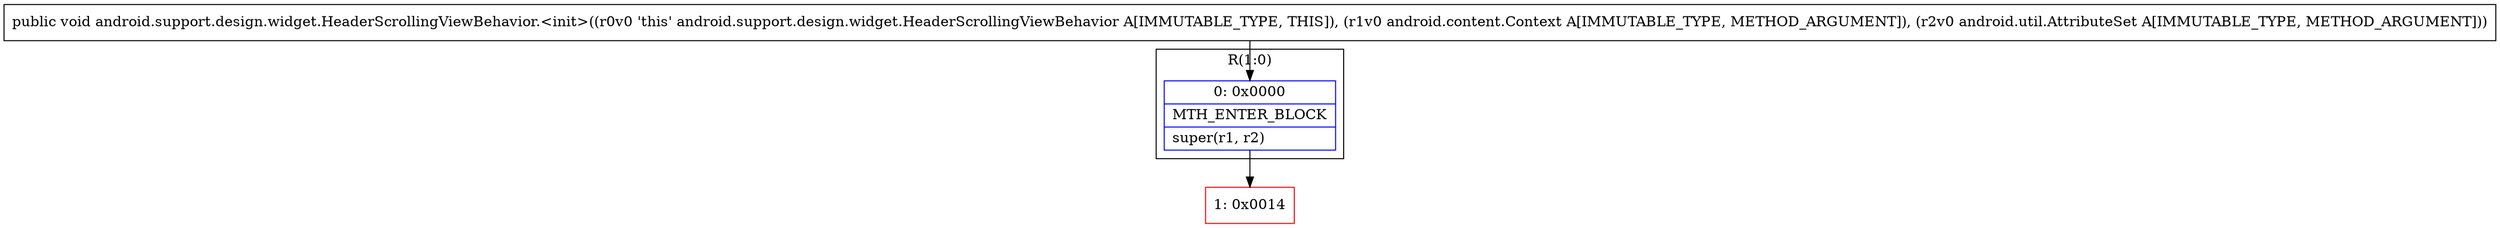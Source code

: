 digraph "CFG forandroid.support.design.widget.HeaderScrollingViewBehavior.\<init\>(Landroid\/content\/Context;Landroid\/util\/AttributeSet;)V" {
subgraph cluster_Region_1359320718 {
label = "R(1:0)";
node [shape=record,color=blue];
Node_0 [shape=record,label="{0\:\ 0x0000|MTH_ENTER_BLOCK\l|super(r1, r2)\l}"];
}
Node_1 [shape=record,color=red,label="{1\:\ 0x0014}"];
MethodNode[shape=record,label="{public void android.support.design.widget.HeaderScrollingViewBehavior.\<init\>((r0v0 'this' android.support.design.widget.HeaderScrollingViewBehavior A[IMMUTABLE_TYPE, THIS]), (r1v0 android.content.Context A[IMMUTABLE_TYPE, METHOD_ARGUMENT]), (r2v0 android.util.AttributeSet A[IMMUTABLE_TYPE, METHOD_ARGUMENT])) }"];
MethodNode -> Node_0;
Node_0 -> Node_1;
}

